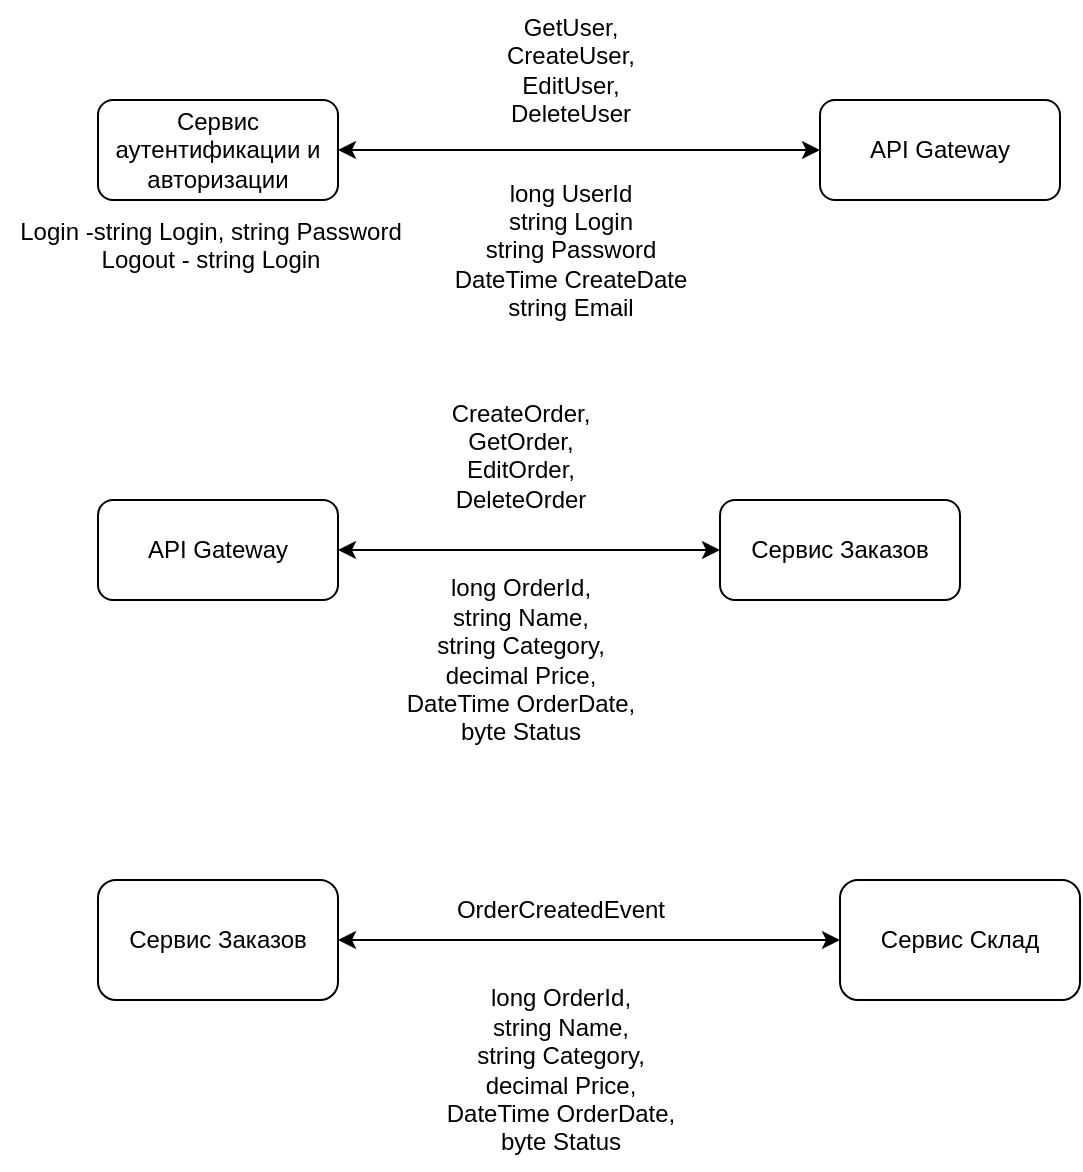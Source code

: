 <mxfile version="24.5.5" type="github">
  <diagram id="C5RBs43oDa-KdzZeNtuy" name="Page-1">
    <mxGraphModel dx="1434" dy="746" grid="1" gridSize="10" guides="1" tooltips="1" connect="1" arrows="1" fold="1" page="1" pageScale="1" pageWidth="827" pageHeight="1169" math="0" shadow="0">
      <root>
        <mxCell id="WIyWlLk6GJQsqaUBKTNV-0" />
        <mxCell id="WIyWlLk6GJQsqaUBKTNV-1" parent="WIyWlLk6GJQsqaUBKTNV-0" />
        <mxCell id="vXif_3IN8qVI8ytzE40H-0" value="API Gateway" style="rounded=1;whiteSpace=wrap;html=1;fontSize=12;glass=0;strokeWidth=1;shadow=0;" vertex="1" parent="WIyWlLk6GJQsqaUBKTNV-1">
          <mxGeometry x="440" y="100" width="120" height="50" as="geometry" />
        </mxCell>
        <mxCell id="vXif_3IN8qVI8ytzE40H-1" value="Сервис аутентификации и авторизации" style="rounded=1;whiteSpace=wrap;html=1;fontSize=12;glass=0;strokeWidth=1;shadow=0;" vertex="1" parent="WIyWlLk6GJQsqaUBKTNV-1">
          <mxGeometry x="79" y="100" width="120" height="50" as="geometry" />
        </mxCell>
        <mxCell id="vXif_3IN8qVI8ytzE40H-2" value="" style="endArrow=classic;startArrow=classic;html=1;rounded=0;exitX=1;exitY=0.5;exitDx=0;exitDy=0;entryX=0;entryY=0.5;entryDx=0;entryDy=0;" edge="1" parent="WIyWlLk6GJQsqaUBKTNV-1" source="vXif_3IN8qVI8ytzE40H-1" target="vXif_3IN8qVI8ytzE40H-0">
          <mxGeometry width="50" height="50" relative="1" as="geometry">
            <mxPoint x="390" y="210" as="sourcePoint" />
            <mxPoint x="440" y="160" as="targetPoint" />
          </mxGeometry>
        </mxCell>
        <mxCell id="vXif_3IN8qVI8ytzE40H-3" value="GetUser,&lt;div&gt;CreateUser,&lt;/div&gt;&lt;div&gt;EditUser,&lt;/div&gt;&lt;div&gt;DeleteUser&lt;/div&gt;" style="text;html=1;align=center;verticalAlign=middle;resizable=0;points=[];autosize=1;strokeColor=none;fillColor=none;" vertex="1" parent="WIyWlLk6GJQsqaUBKTNV-1">
          <mxGeometry x="270" y="50" width="90" height="70" as="geometry" />
        </mxCell>
        <mxCell id="vXif_3IN8qVI8ytzE40H-4" value="long UserId&lt;div&gt;string Login&lt;/div&gt;&lt;div&gt;string Password&lt;/div&gt;&lt;div&gt;DateTime CreateDate&lt;/div&gt;&lt;div&gt;string Email&lt;/div&gt;" style="text;html=1;align=center;verticalAlign=middle;resizable=0;points=[];autosize=1;strokeColor=none;fillColor=none;" vertex="1" parent="WIyWlLk6GJQsqaUBKTNV-1">
          <mxGeometry x="245" y="130" width="140" height="90" as="geometry" />
        </mxCell>
        <mxCell id="vXif_3IN8qVI8ytzE40H-5" value="Login -string Login, string Password&lt;div&gt;Logout - string Login&lt;br&gt;&lt;div&gt;&lt;br&gt;&lt;/div&gt;&lt;/div&gt;" style="text;html=1;align=center;verticalAlign=middle;resizable=0;points=[];autosize=1;strokeColor=none;fillColor=none;" vertex="1" parent="WIyWlLk6GJQsqaUBKTNV-1">
          <mxGeometry x="30" y="150" width="210" height="60" as="geometry" />
        </mxCell>
        <mxCell id="vXif_3IN8qVI8ytzE40H-6" value="API Gateway" style="rounded=1;whiteSpace=wrap;html=1;fontSize=12;glass=0;strokeWidth=1;shadow=0;" vertex="1" parent="WIyWlLk6GJQsqaUBKTNV-1">
          <mxGeometry x="79" y="300" width="120" height="50" as="geometry" />
        </mxCell>
        <mxCell id="vXif_3IN8qVI8ytzE40H-7" value="Сервис Заказов" style="rounded=1;whiteSpace=wrap;html=1;fontSize=12;glass=0;strokeWidth=1;shadow=0;" vertex="1" parent="WIyWlLk6GJQsqaUBKTNV-1">
          <mxGeometry x="390" y="300" width="120" height="50" as="geometry" />
        </mxCell>
        <mxCell id="vXif_3IN8qVI8ytzE40H-9" value="" style="endArrow=classic;startArrow=classic;html=1;rounded=0;exitX=1;exitY=0.5;exitDx=0;exitDy=0;entryX=0;entryY=0.5;entryDx=0;entryDy=0;" edge="1" parent="WIyWlLk6GJQsqaUBKTNV-1" source="vXif_3IN8qVI8ytzE40H-6" target="vXif_3IN8qVI8ytzE40H-7">
          <mxGeometry width="50" height="50" relative="1" as="geometry">
            <mxPoint x="210" y="310" as="sourcePoint" />
            <mxPoint x="260" y="260" as="targetPoint" />
          </mxGeometry>
        </mxCell>
        <mxCell id="vXif_3IN8qVI8ytzE40H-10" value="CreateOrder,&lt;div&gt;GetOrder,&lt;br&gt;&lt;div&gt;EditOrder,&lt;/div&gt;&lt;div&gt;DeleteOrder&lt;/div&gt;&lt;div&gt;&lt;br&gt;&lt;/div&gt;&lt;/div&gt;" style="text;html=1;align=center;verticalAlign=middle;resizable=0;points=[];autosize=1;strokeColor=none;fillColor=none;" vertex="1" parent="WIyWlLk6GJQsqaUBKTNV-1">
          <mxGeometry x="245" y="240" width="90" height="90" as="geometry" />
        </mxCell>
        <mxCell id="vXif_3IN8qVI8ytzE40H-11" value="long OrderId,&lt;div&gt;string Name,&lt;/div&gt;&lt;div&gt;string Category,&lt;/div&gt;&lt;div&gt;decimal Price,&lt;/div&gt;&lt;div&gt;DateTime OrderDate,&lt;/div&gt;&lt;div&gt;byte Status&lt;/div&gt;" style="text;html=1;align=center;verticalAlign=middle;resizable=0;points=[];autosize=1;strokeColor=none;fillColor=none;" vertex="1" parent="WIyWlLk6GJQsqaUBKTNV-1">
          <mxGeometry x="220" y="330" width="140" height="100" as="geometry" />
        </mxCell>
        <mxCell id="vXif_3IN8qVI8ytzE40H-12" value="Сервис Заказов" style="rounded=1;whiteSpace=wrap;html=1;fontSize=12;glass=0;strokeWidth=1;shadow=0;" vertex="1" parent="WIyWlLk6GJQsqaUBKTNV-1">
          <mxGeometry x="79" y="490" width="120" height="60" as="geometry" />
        </mxCell>
        <mxCell id="vXif_3IN8qVI8ytzE40H-13" value="Сервис Склад" style="rounded=1;whiteSpace=wrap;html=1;fontSize=12;glass=0;strokeWidth=1;shadow=0;" vertex="1" parent="WIyWlLk6GJQsqaUBKTNV-1">
          <mxGeometry x="450" y="490" width="120" height="60" as="geometry" />
        </mxCell>
        <mxCell id="vXif_3IN8qVI8ytzE40H-14" value="" style="endArrow=classic;startArrow=classic;html=1;rounded=0;exitX=1;exitY=0.5;exitDx=0;exitDy=0;entryX=0;entryY=0.5;entryDx=0;entryDy=0;" edge="1" parent="WIyWlLk6GJQsqaUBKTNV-1" source="vXif_3IN8qVI8ytzE40H-12" target="vXif_3IN8qVI8ytzE40H-13">
          <mxGeometry width="50" height="50" relative="1" as="geometry">
            <mxPoint x="210" y="510" as="sourcePoint" />
            <mxPoint x="260" y="460" as="targetPoint" />
          </mxGeometry>
        </mxCell>
        <mxCell id="vXif_3IN8qVI8ytzE40H-15" value="OrderCreatedEvent" style="text;html=1;align=center;verticalAlign=middle;resizable=0;points=[];autosize=1;strokeColor=none;fillColor=none;" vertex="1" parent="WIyWlLk6GJQsqaUBKTNV-1">
          <mxGeometry x="245" y="490" width="130" height="30" as="geometry" />
        </mxCell>
        <mxCell id="vXif_3IN8qVI8ytzE40H-16" value="long OrderId,&lt;div&gt;string Name,&lt;/div&gt;&lt;div&gt;string Category,&lt;/div&gt;&lt;div&gt;decimal Price,&lt;/div&gt;&lt;div&gt;DateTime OrderDate,&lt;/div&gt;&lt;div&gt;byte Status&lt;/div&gt;" style="text;html=1;align=center;verticalAlign=middle;resizable=0;points=[];autosize=1;strokeColor=none;fillColor=none;" vertex="1" parent="WIyWlLk6GJQsqaUBKTNV-1">
          <mxGeometry x="240" y="535" width="140" height="100" as="geometry" />
        </mxCell>
      </root>
    </mxGraphModel>
  </diagram>
</mxfile>
